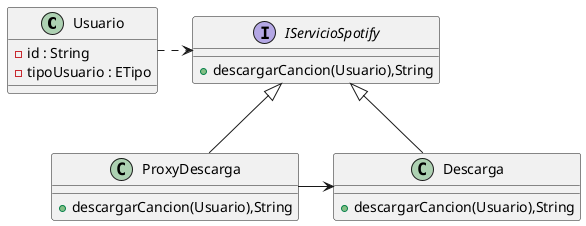 @startuml
class Usuario{
    - id : String
    - tipoUsuario : ETipo
}

interface IServicioSpotify{
    + descargarCancion(Usuario),String
}

class ProxyDescarga{
    + descargarCancion(Usuario),String
}

class Descarga{
    + descargarCancion(Usuario),String
}

ProxyDescarga -u-|>IServicioSpotify
Descarga -u-|>IServicioSpotify
Descarga <-l- ProxyDescarga
IServicioSpotify <.l. Usuario
@enduml